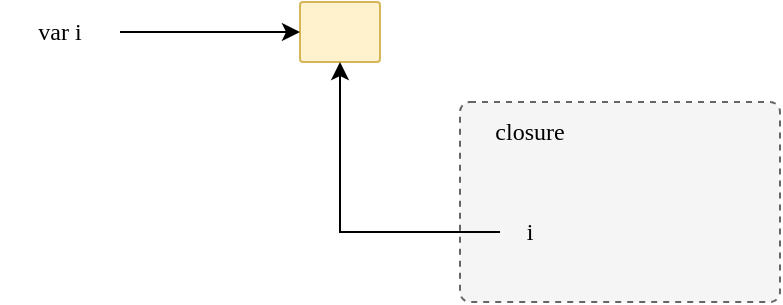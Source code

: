 <mxfile version="21.2.8" type="device">
  <diagram name="Page-1" id="xLLta4FP_bZa6TBjcX8z">
    <mxGraphModel dx="1306" dy="894" grid="1" gridSize="10" guides="1" tooltips="1" connect="1" arrows="1" fold="1" page="1" pageScale="1" pageWidth="850" pageHeight="1100" math="0" shadow="0">
      <root>
        <mxCell id="0" />
        <mxCell id="1" parent="0" />
        <mxCell id="nBQPMGXqiijHeDV5lrD2-1" value="" style="rounded=1;whiteSpace=wrap;html=1;arcSize=5;fontFamily=SF Mono;fillColor=#fff2cc;strokeColor=#d6b656;" vertex="1" parent="1">
          <mxGeometry x="320" y="190" width="40" height="30" as="geometry" />
        </mxCell>
        <mxCell id="nBQPMGXqiijHeDV5lrD2-3" value="var i" style="text;html=1;strokeColor=none;fillColor=none;align=center;verticalAlign=middle;whiteSpace=wrap;rounded=0;fontFamily=SF Mono;" vertex="1" parent="1">
          <mxGeometry x="170" y="190" width="60" height="30" as="geometry" />
        </mxCell>
        <mxCell id="nBQPMGXqiijHeDV5lrD2-4" value="" style="endArrow=classic;html=1;rounded=0;exitX=1;exitY=0.5;exitDx=0;exitDy=0;entryX=0;entryY=0.5;entryDx=0;entryDy=0;" edge="1" parent="1" source="nBQPMGXqiijHeDV5lrD2-3" target="nBQPMGXqiijHeDV5lrD2-1">
          <mxGeometry width="50" height="50" relative="1" as="geometry">
            <mxPoint x="400" y="480" as="sourcePoint" />
            <mxPoint x="450" y="430" as="targetPoint" />
          </mxGeometry>
        </mxCell>
        <mxCell id="nBQPMGXqiijHeDV5lrD2-8" value="" style="rounded=1;whiteSpace=wrap;html=1;arcSize=5;fontFamily=SF Mono;dashed=1;fillColor=#f5f5f5;fontColor=#333333;strokeColor=#666666;" vertex="1" parent="1">
          <mxGeometry x="400" y="240" width="160" height="100" as="geometry" />
        </mxCell>
        <mxCell id="nBQPMGXqiijHeDV5lrD2-5" value="closure" style="text;html=1;strokeColor=none;fillColor=none;align=center;verticalAlign=middle;whiteSpace=wrap;rounded=0;fontFamily=SF Mono;" vertex="1" parent="1">
          <mxGeometry x="400" y="240" width="70" height="30" as="geometry" />
        </mxCell>
        <mxCell id="nBQPMGXqiijHeDV5lrD2-10" value="i" style="text;html=1;strokeColor=none;fillColor=none;align=center;verticalAlign=middle;whiteSpace=wrap;rounded=0;fontFamily=SF Mono;" vertex="1" parent="1">
          <mxGeometry x="420" y="290" width="30" height="30" as="geometry" />
        </mxCell>
        <mxCell id="nBQPMGXqiijHeDV5lrD2-11" value="" style="endArrow=classic;html=1;rounded=0;exitX=0;exitY=0.5;exitDx=0;exitDy=0;entryX=0.5;entryY=1;entryDx=0;entryDy=0;" edge="1" parent="1" source="nBQPMGXqiijHeDV5lrD2-10" target="nBQPMGXqiijHeDV5lrD2-1">
          <mxGeometry width="50" height="50" relative="1" as="geometry">
            <mxPoint x="400" y="470" as="sourcePoint" />
            <mxPoint x="450" y="420" as="targetPoint" />
            <Array as="points">
              <mxPoint x="340" y="305" />
            </Array>
          </mxGeometry>
        </mxCell>
      </root>
    </mxGraphModel>
  </diagram>
</mxfile>
